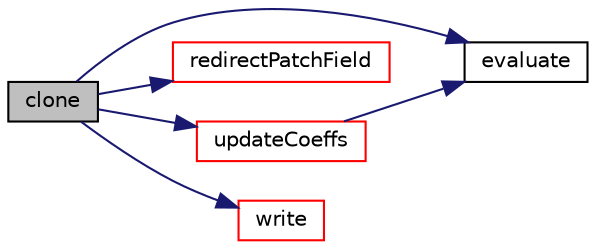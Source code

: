 digraph "clone"
{
  bgcolor="transparent";
  edge [fontname="Helvetica",fontsize="10",labelfontname="Helvetica",labelfontsize="10"];
  node [fontname="Helvetica",fontsize="10",shape=record];
  rankdir="LR";
  Node20 [label="clone",height=0.2,width=0.4,color="black", fillcolor="grey75", style="filled", fontcolor="black"];
  Node20 -> Node21 [color="midnightblue",fontsize="10",style="solid",fontname="Helvetica"];
  Node21 [label="evaluate",height=0.2,width=0.4,color="black",URL="$a22865.html#a3b59c070ab0408e3bbb21927540159f4",tooltip="Evaluate the patch field, sets Updated to false. "];
  Node20 -> Node22 [color="midnightblue",fontsize="10",style="solid",fontname="Helvetica"];
  Node22 [label="redirectPatchField",height=0.2,width=0.4,color="red",URL="$a22865.html#aa2f4e5fad735124043cda4179172a049",tooltip="Get reference to the underlying patch. "];
  Node20 -> Node30 [color="midnightblue",fontsize="10",style="solid",fontname="Helvetica"];
  Node30 [label="updateCoeffs",height=0.2,width=0.4,color="red",URL="$a22865.html#a7e24eafac629d3733181cd942d4c902f",tooltip="Update the coefficients associated with the patch field. "];
  Node30 -> Node21 [color="midnightblue",fontsize="10",style="solid",fontname="Helvetica"];
  Node20 -> Node32 [color="midnightblue",fontsize="10",style="solid",fontname="Helvetica"];
  Node32 [label="write",height=0.2,width=0.4,color="red",URL="$a22865.html#a293fdfec8bdfbd5c3913ab4c9f3454ff",tooltip="Write. "];
}
